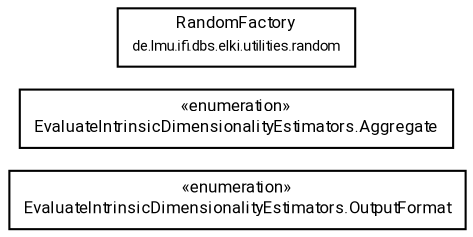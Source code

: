 #!/usr/local/bin/dot
#
# Class diagram 
# Generated by UMLGraph version R5_7_2-60-g0e99a6 (http://www.spinellis.gr/umlgraph/)
#

digraph G {
	graph [fontnames="svg"]
	edge [fontname="Roboto",fontsize=7,labelfontname="Roboto",labelfontsize=7,color="black"];
	node [fontname="Roboto",fontcolor="black",fontsize=8,shape=plaintext,margin=0,width=0,height=0];
	nodesep=0.15;
	ranksep=0.25;
	rankdir=LR;
	// de.lmu.ifi.dbs.elki.application.experiments.EvaluateIntrinsicDimensionalityEstimators.OutputFormat
	c3976807 [label=<<table title="de.lmu.ifi.dbs.elki.application.experiments.EvaluateIntrinsicDimensionalityEstimators.OutputFormat" border="0" cellborder="1" cellspacing="0" cellpadding="2" href="EvaluateIntrinsicDimensionalityEstimators.OutputFormat.html" target="_parent">
		<tr><td><table border="0" cellspacing="0" cellpadding="1">
		<tr><td align="center" balign="center"> &#171;enumeration&#187; </td></tr>
		<tr><td align="center" balign="center"> <font face="Roboto">EvaluateIntrinsicDimensionalityEstimators.OutputFormat</font> </td></tr>
		</table></td></tr>
		</table>>, URL="EvaluateIntrinsicDimensionalityEstimators.OutputFormat.html"];
	// de.lmu.ifi.dbs.elki.application.experiments.EvaluateIntrinsicDimensionalityEstimators.Aggregate
	c3976808 [label=<<table title="de.lmu.ifi.dbs.elki.application.experiments.EvaluateIntrinsicDimensionalityEstimators.Aggregate" border="0" cellborder="1" cellspacing="0" cellpadding="2" href="EvaluateIntrinsicDimensionalityEstimators.Aggregate.html" target="_parent">
		<tr><td><table border="0" cellspacing="0" cellpadding="1">
		<tr><td align="center" balign="center"> &#171;enumeration&#187; </td></tr>
		<tr><td align="center" balign="center"> <font face="Roboto">EvaluateIntrinsicDimensionalityEstimators.Aggregate</font> </td></tr>
		</table></td></tr>
		</table>>, URL="EvaluateIntrinsicDimensionalityEstimators.Aggregate.html"];
	// de.lmu.ifi.dbs.elki.utilities.random.RandomFactory
	c3978682 [label=<<table title="de.lmu.ifi.dbs.elki.utilities.random.RandomFactory" border="0" cellborder="1" cellspacing="0" cellpadding="2" href="../../utilities/random/RandomFactory.html" target="_parent">
		<tr><td><table border="0" cellspacing="0" cellpadding="1">
		<tr><td align="center" balign="center"> <font face="Roboto">RandomFactory</font> </td></tr>
		<tr><td align="center" balign="center"> <font face="Roboto" point-size="7.0">de.lmu.ifi.dbs.elki.utilities.random</font> </td></tr>
		</table></td></tr>
		</table>>, URL="../../utilities/random/RandomFactory.html"];
}

